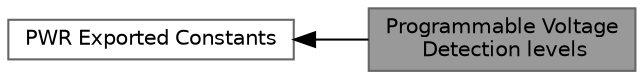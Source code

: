 digraph "Programmable Voltage Detection levels"
{
 // LATEX_PDF_SIZE
  bgcolor="transparent";
  edge [fontname=Helvetica,fontsize=10,labelfontname=Helvetica,labelfontsize=10];
  node [fontname=Helvetica,fontsize=10,shape=box,height=0.2,width=0.4];
  rankdir=LR;
  Node2 [id="Node000002",label="PWR Exported Constants",height=0.2,width=0.4,color="grey40", fillcolor="white", style="filled",URL="$group___p_w_r___exported___constants.html",tooltip=" "];
  Node1 [id="Node000001",label="Programmable Voltage\l Detection levels",height=0.2,width=0.4,color="gray40", fillcolor="grey60", style="filled", fontcolor="black",tooltip=" "];
  Node2->Node1 [shape=plaintext, dir="back", style="solid"];
}

